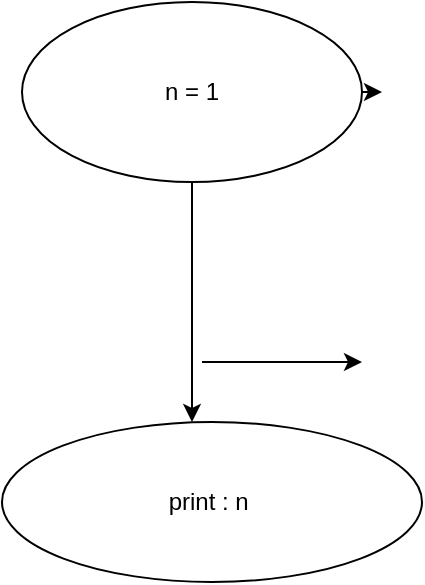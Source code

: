 <mxfile>
    <diagram id="30hcr_8OyrK-UNJmL39J" name="Page-1">
        <mxGraphModel dx="593" dy="387" grid="1" gridSize="10" guides="1" tooltips="1" connect="1" arrows="1" fold="1" page="1" pageScale="1" pageWidth="850" pageHeight="1100" math="0" shadow="0">
            <root>
                <mxCell id="0"/>
                <mxCell id="1" parent="0"/>
                <mxCell id="3" style="edgeStyle=none;html=1;" edge="1" parent="1" source="2">
                    <mxGeometry relative="1" as="geometry">
                        <mxPoint x="335" y="270" as="targetPoint"/>
                    </mxGeometry>
                </mxCell>
                <mxCell id="5" style="edgeStyle=none;html=1;" edge="1" parent="1" source="2">
                    <mxGeometry relative="1" as="geometry">
                        <mxPoint x="430" y="105" as="targetPoint"/>
                    </mxGeometry>
                </mxCell>
                <mxCell id="2" value="n = 1" style="ellipse;whiteSpace=wrap;html=1;" vertex="1" parent="1">
                    <mxGeometry x="250" y="60" width="170" height="90" as="geometry"/>
                </mxCell>
                <mxCell id="4" value="print : n&amp;nbsp;" style="ellipse;whiteSpace=wrap;html=1;" vertex="1" parent="1">
                    <mxGeometry x="240" y="270" width="210" height="80" as="geometry"/>
                </mxCell>
                <mxCell id="6" value="" style="edgeStyle=none;orthogonalLoop=1;jettySize=auto;html=1;" edge="1" parent="1">
                    <mxGeometry width="80" relative="1" as="geometry">
                        <mxPoint x="340" y="240" as="sourcePoint"/>
                        <mxPoint x="420" y="240" as="targetPoint"/>
                        <Array as="points"/>
                    </mxGeometry>
                </mxCell>
            </root>
        </mxGraphModel>
    </diagram>
</mxfile>